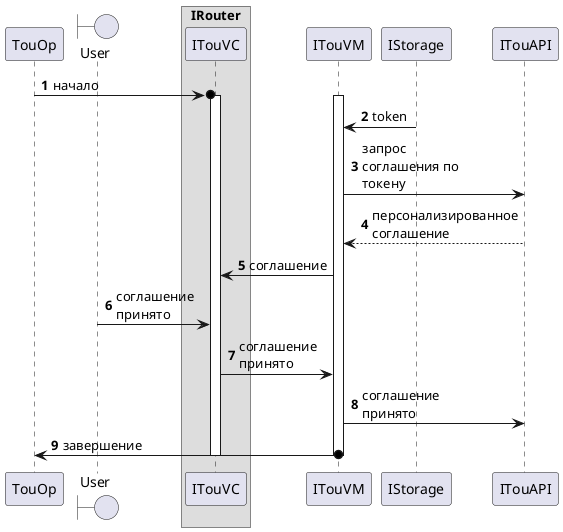@startuml tou_op
skinparam maxMessageSize 120
autonumber

participant "TouOp" as touOp order 10
boundary "User" as user order 20
box "IRouter"
participant "ITouVС" as touVC order 30
end box
participant "ITouVM" as touVM order 40
participant "IStorage" as storage order 50
participant "ITouAPI" as touApi order 60

touOp->o touVC: начало
activate touVC
activate touVM
touVM <- storage: token
touVM -> touApi: запрос соглашения по токену
touVM <--- touApi: персонализированное соглашение
touVC <- touVM: соглашение
user -> touVC: соглашение принято
touVC -> touVM: соглашение принято
touVM -> touApi: соглашение принято
touOp<-o touVM: завершение
deactivate touVM
deactivate touVC

@enduml
